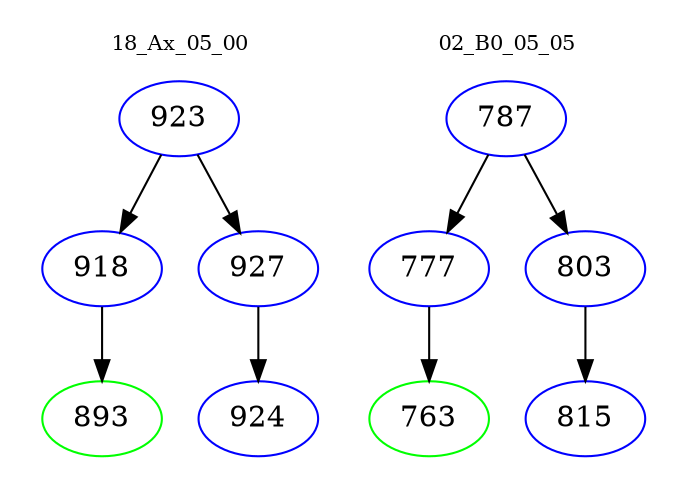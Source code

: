 digraph{
subgraph cluster_0 {
color = white
label = "18_Ax_05_00";
fontsize=10;
T0_923 [label="923", color="blue"]
T0_923 -> T0_918 [color="black"]
T0_918 [label="918", color="blue"]
T0_918 -> T0_893 [color="black"]
T0_893 [label="893", color="green"]
T0_923 -> T0_927 [color="black"]
T0_927 [label="927", color="blue"]
T0_927 -> T0_924 [color="black"]
T0_924 [label="924", color="blue"]
}
subgraph cluster_1 {
color = white
label = "02_B0_05_05";
fontsize=10;
T1_787 [label="787", color="blue"]
T1_787 -> T1_777 [color="black"]
T1_777 [label="777", color="blue"]
T1_777 -> T1_763 [color="black"]
T1_763 [label="763", color="green"]
T1_787 -> T1_803 [color="black"]
T1_803 [label="803", color="blue"]
T1_803 -> T1_815 [color="black"]
T1_815 [label="815", color="blue"]
}
}
